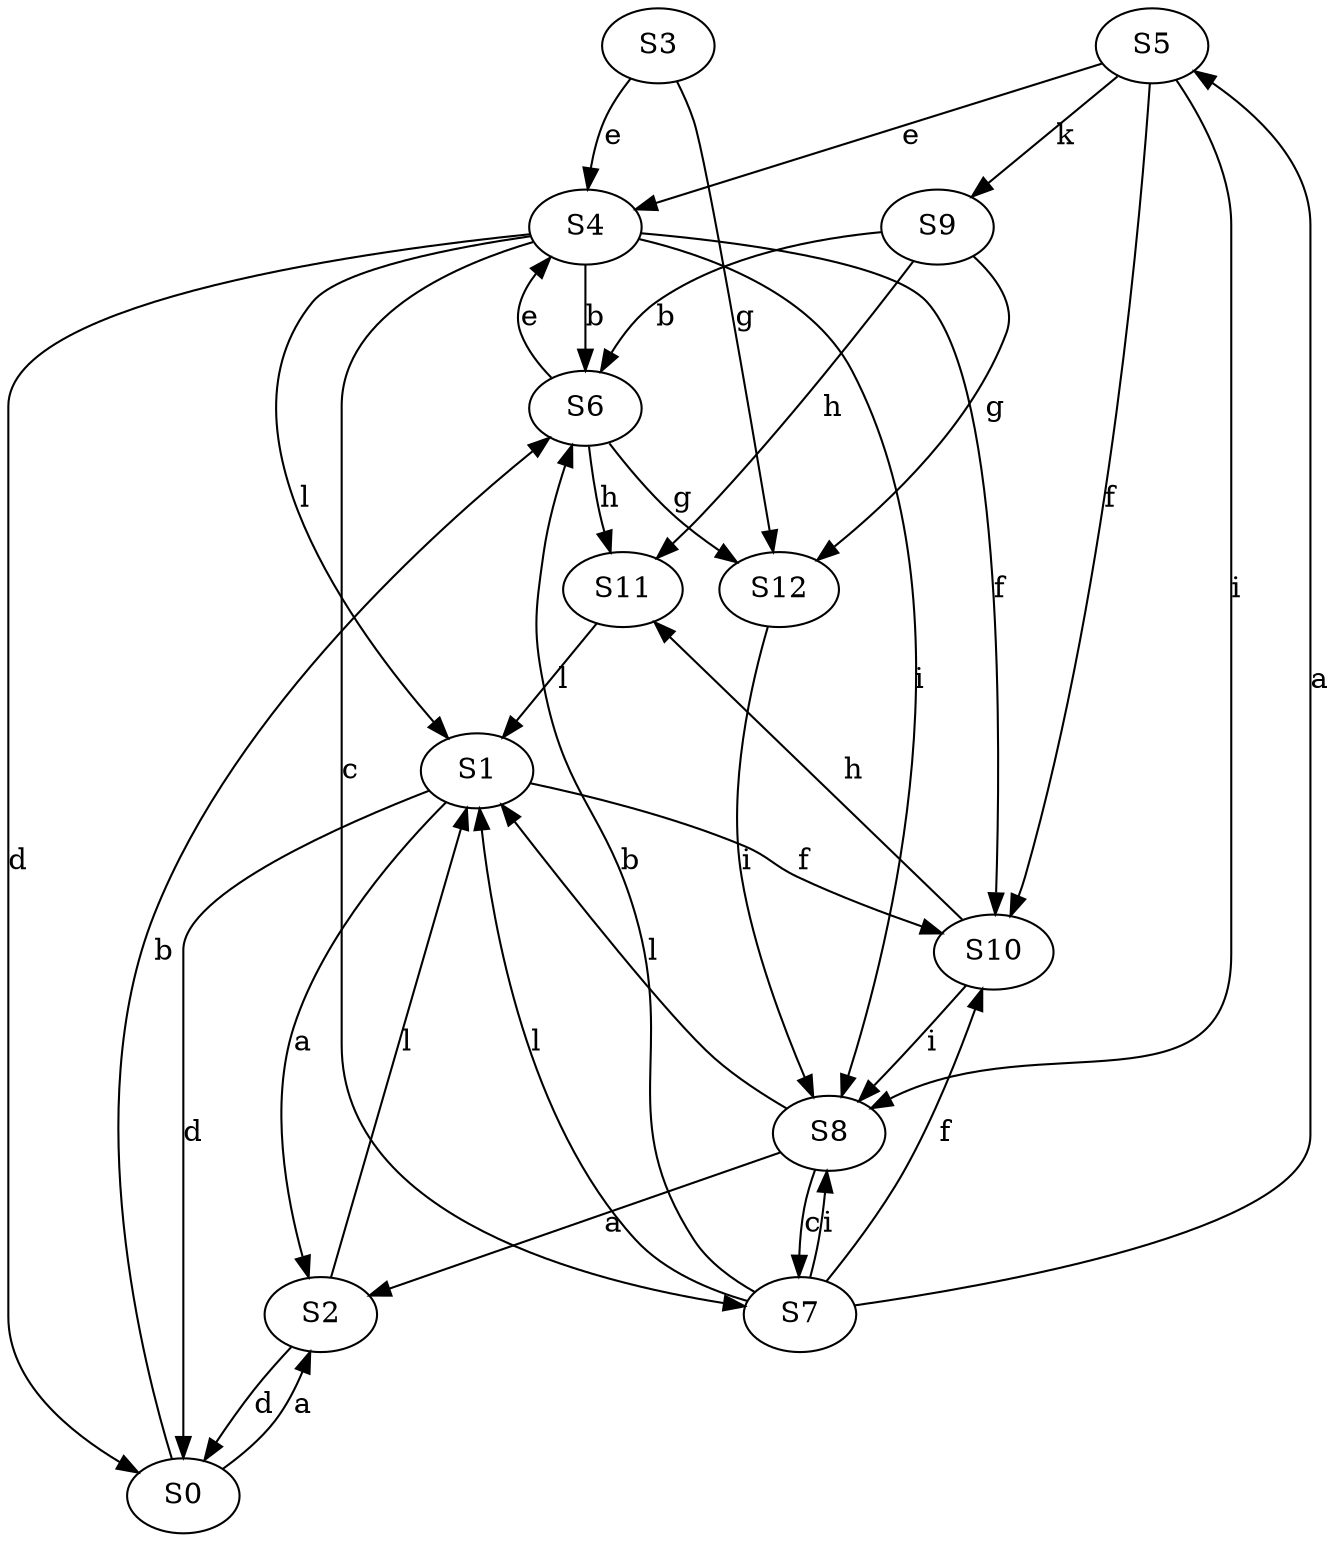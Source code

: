 strict digraph  {
S5;
S2;
S6;
S7;
S0;
S4;
S10;
S12;
S11;
S8;
S3;
S9;
S1;
S5 -> S4  [label=e];
S5 -> S10  [label=f];
S5 -> S8  [label=i];
S5 -> S9  [label=k];
S2 -> S0  [label=d];
S2 -> S1  [label=l];
S6 -> S4  [label=e];
S6 -> S12  [label=g];
S6 -> S11  [label=h];
S7 -> S5  [label=a];
S7 -> S6  [label=b];
S7 -> S10  [label=f];
S7 -> S8  [label=i];
S7 -> S1  [label=l];
S0 -> S2  [label=a];
S0 -> S6  [label=b];
S4 -> S6  [label=b];
S4 -> S7  [label=c];
S4 -> S0  [label=d];
S4 -> S10  [label=f];
S4 -> S8  [label=i];
S4 -> S1  [label=l];
S10 -> S11  [label=h];
S10 -> S8  [label=i];
S12 -> S8  [label=i];
S11 -> S1  [label=l];
S8 -> S2  [label=a];
S8 -> S7  [label=c];
S8 -> S1  [label=l];
S3 -> S4  [label=e];
S3 -> S12  [label=g];
S9 -> S6  [label=b];
S9 -> S12  [label=g];
S9 -> S11  [label=h];
S1 -> S2  [label=a];
S1 -> S0  [label=d];
S1 -> S10  [label=f];
}
